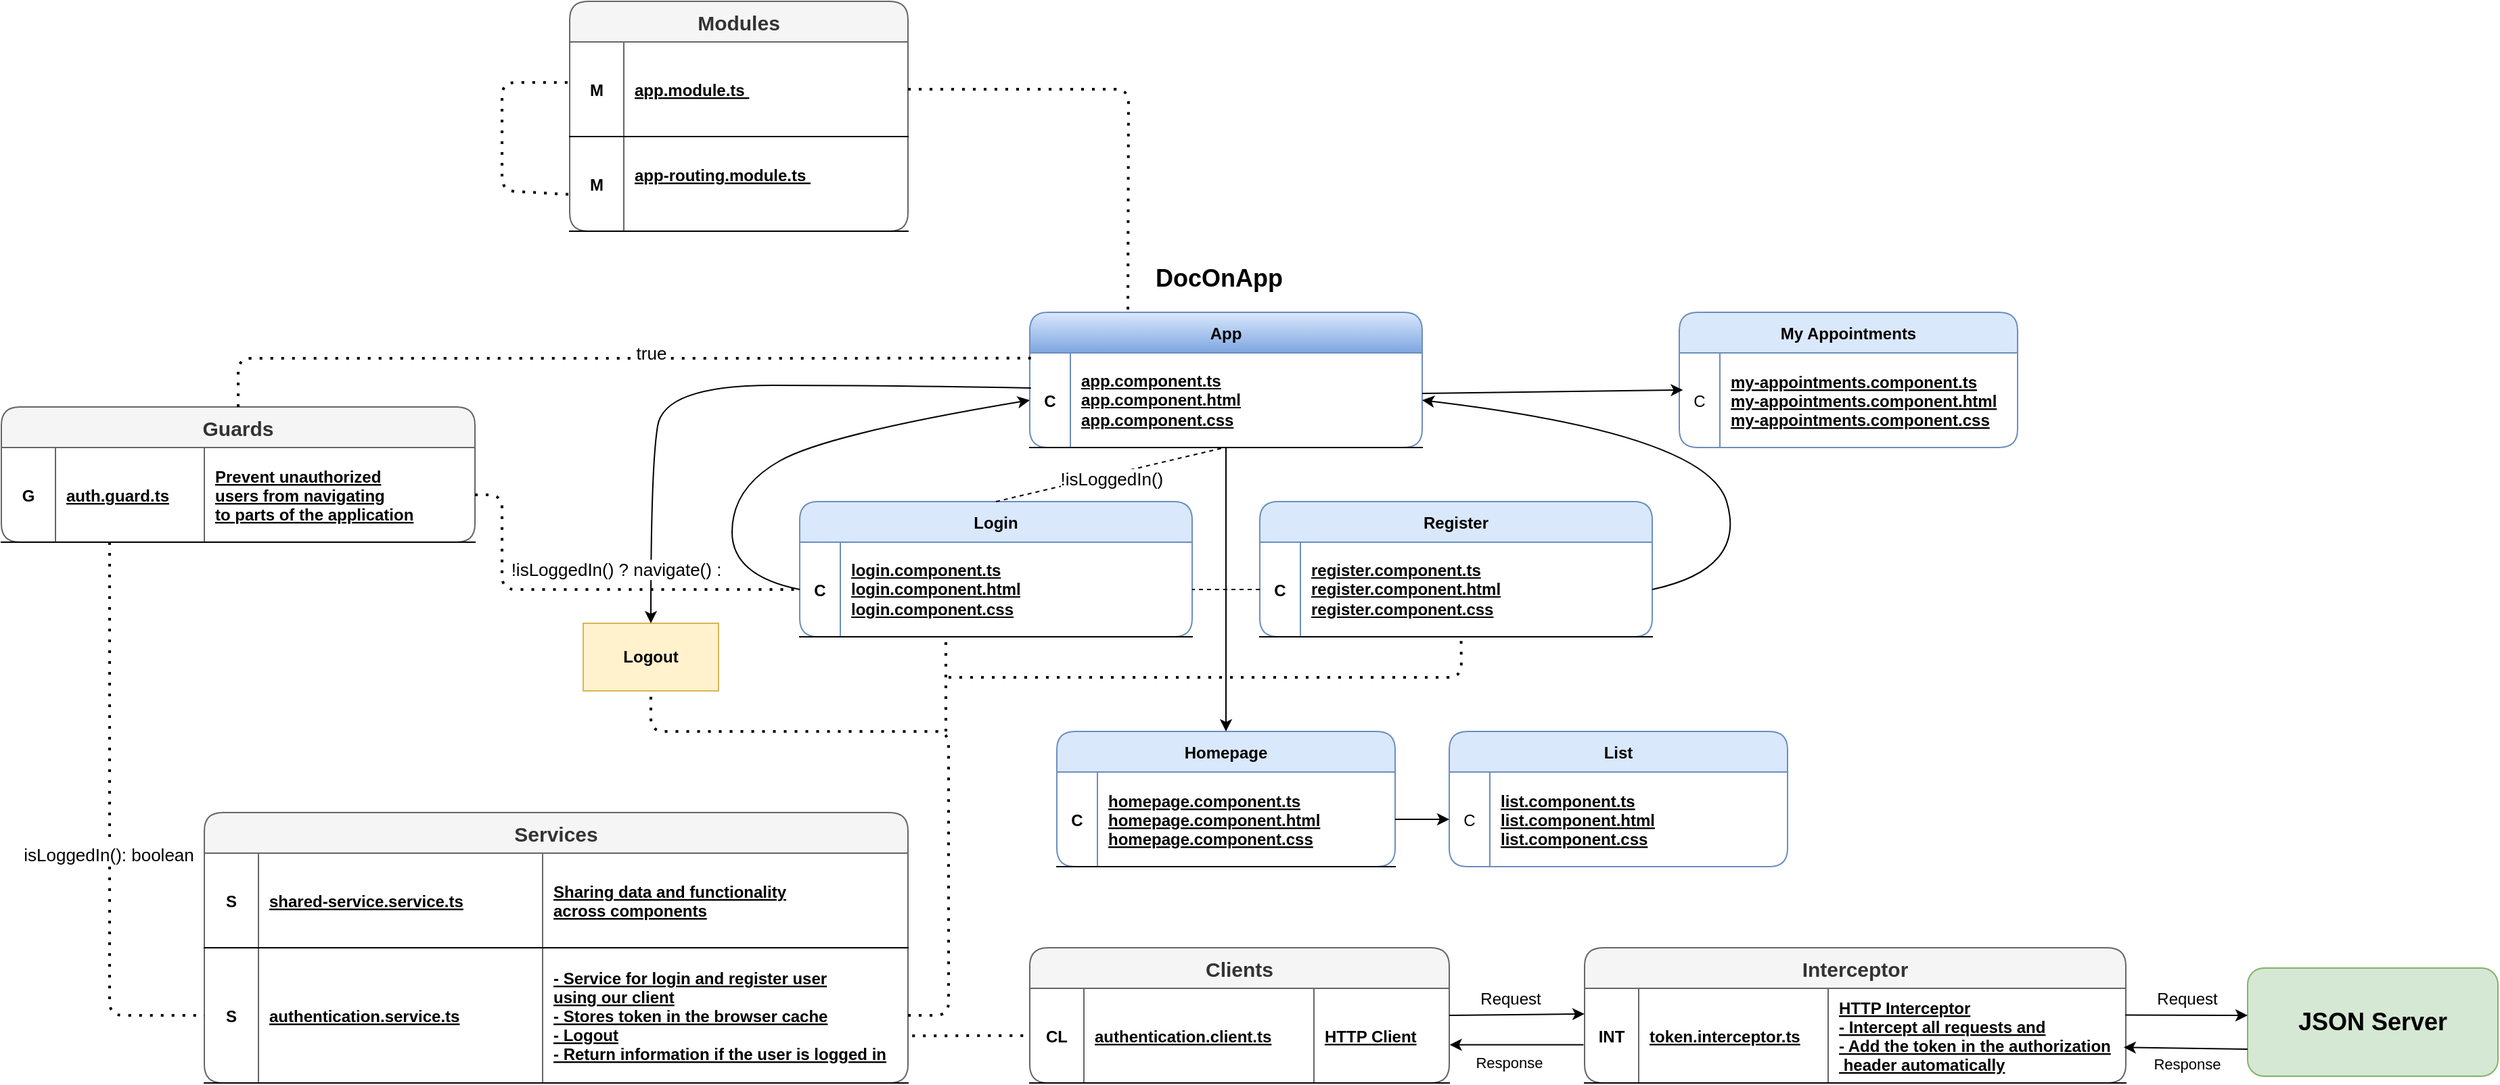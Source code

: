 <mxfile version="21.7.0" type="device">
  <diagram id="R2lEEEUBdFMjLlhIrx00" name="Page-1">
    <mxGraphModel dx="3857" dy="2229" grid="1" gridSize="10" guides="1" tooltips="1" connect="1" arrows="1" fold="1" page="1" pageScale="1" pageWidth="850" pageHeight="1100" math="0" shadow="0" extFonts="Permanent Marker^https://fonts.googleapis.com/css?family=Permanent+Marker">
      <root>
        <mxCell id="0" />
        <mxCell id="1" parent="0" />
        <mxCell id="C-vyLk0tnHw3VtMMgP7b-2" value="Homepage" style="shape=table;startSize=30;container=1;collapsible=1;childLayout=tableLayout;fixedRows=1;rowLines=0;fontStyle=1;align=center;resizeLast=1;rounded=1;fillColor=#dae8fc;strokeColor=#6c8ebf;" parent="1" vertex="1">
          <mxGeometry x="-260" y="360" width="250" height="100" as="geometry" />
        </mxCell>
        <mxCell id="C-vyLk0tnHw3VtMMgP7b-3" value="" style="shape=partialRectangle;collapsible=0;dropTarget=0;pointerEvents=0;fillColor=none;points=[[0,0.5],[1,0.5]];portConstraint=eastwest;top=0;left=0;right=0;bottom=1;" parent="C-vyLk0tnHw3VtMMgP7b-2" vertex="1">
          <mxGeometry y="30" width="250" height="70" as="geometry" />
        </mxCell>
        <mxCell id="C-vyLk0tnHw3VtMMgP7b-4" value="C" style="shape=partialRectangle;overflow=hidden;connectable=0;fillColor=none;top=0;left=0;bottom=0;right=0;fontStyle=1;" parent="C-vyLk0tnHw3VtMMgP7b-3" vertex="1">
          <mxGeometry width="30" height="70" as="geometry">
            <mxRectangle width="30" height="70" as="alternateBounds" />
          </mxGeometry>
        </mxCell>
        <mxCell id="C-vyLk0tnHw3VtMMgP7b-5" value="homepage.component.ts&#xa;homepage.component.html&#xa;homepage.component.css" style="shape=partialRectangle;overflow=hidden;connectable=0;fillColor=none;top=0;left=0;bottom=0;right=0;align=left;spacingLeft=6;fontStyle=5;" parent="C-vyLk0tnHw3VtMMgP7b-3" vertex="1">
          <mxGeometry x="30" width="220" height="70" as="geometry">
            <mxRectangle width="220" height="70" as="alternateBounds" />
          </mxGeometry>
        </mxCell>
        <mxCell id="C-vyLk0tnHw3VtMMgP7b-13" value="List" style="shape=table;startSize=30;container=1;collapsible=1;childLayout=tableLayout;fixedRows=1;rowLines=0;fontStyle=1;align=center;resizeLast=1;fillColor=#dae8fc;strokeColor=#6c8ebf;rounded=1;shadow=0;" parent="1" vertex="1">
          <mxGeometry x="30" y="360" width="250" height="100" as="geometry">
            <mxRectangle x="450" y="310" width="100" height="30" as="alternateBounds" />
          </mxGeometry>
        </mxCell>
        <mxCell id="C-vyLk0tnHw3VtMMgP7b-17" value="" style="shape=partialRectangle;collapsible=0;dropTarget=0;pointerEvents=0;fillColor=none;points=[[0,0.5],[1,0.5]];portConstraint=eastwest;top=0;left=0;right=0;bottom=0;" parent="C-vyLk0tnHw3VtMMgP7b-13" vertex="1">
          <mxGeometry y="30" width="250" height="70" as="geometry" />
        </mxCell>
        <mxCell id="C-vyLk0tnHw3VtMMgP7b-18" value="C" style="shape=partialRectangle;overflow=hidden;connectable=0;fillColor=none;top=0;left=0;bottom=0;right=0;" parent="C-vyLk0tnHw3VtMMgP7b-17" vertex="1">
          <mxGeometry width="30" height="70" as="geometry">
            <mxRectangle width="30" height="70" as="alternateBounds" />
          </mxGeometry>
        </mxCell>
        <mxCell id="C-vyLk0tnHw3VtMMgP7b-19" value="list.component.ts&#xa;list.component.html&#xa;list.component.css" style="shape=partialRectangle;overflow=hidden;connectable=0;fillColor=none;top=0;left=0;bottom=0;right=0;align=left;spacingLeft=6;fontStyle=5" parent="C-vyLk0tnHw3VtMMgP7b-17" vertex="1">
          <mxGeometry x="30" width="220" height="70" as="geometry">
            <mxRectangle width="220" height="70" as="alternateBounds" />
          </mxGeometry>
        </mxCell>
        <mxCell id="C-vyLk0tnHw3VtMMgP7b-23" value="App" style="shape=table;startSize=30;container=1;collapsible=1;childLayout=tableLayout;fixedRows=1;rowLines=0;fontStyle=1;align=center;resizeLast=1;fillColor=#dae8fc;strokeColor=#6c8ebf;gradientColor=#7ea6e0;rounded=1;" parent="1" vertex="1">
          <mxGeometry x="-280" y="50" width="290" height="100" as="geometry" />
        </mxCell>
        <mxCell id="C-vyLk0tnHw3VtMMgP7b-24" value="" style="shape=partialRectangle;collapsible=0;dropTarget=0;pointerEvents=0;fillColor=none;points=[[0,0.5],[1,0.5]];portConstraint=eastwest;top=0;left=0;right=0;bottom=1;" parent="C-vyLk0tnHw3VtMMgP7b-23" vertex="1">
          <mxGeometry y="30" width="290" height="70" as="geometry" />
        </mxCell>
        <mxCell id="C-vyLk0tnHw3VtMMgP7b-25" value="C" style="shape=partialRectangle;overflow=hidden;connectable=0;fillColor=none;top=0;left=0;bottom=0;right=0;fontStyle=1;" parent="C-vyLk0tnHw3VtMMgP7b-24" vertex="1">
          <mxGeometry width="30" height="70" as="geometry">
            <mxRectangle width="30" height="70" as="alternateBounds" />
          </mxGeometry>
        </mxCell>
        <mxCell id="C-vyLk0tnHw3VtMMgP7b-26" value="app.component.ts&#xa;app.component.html&#xa;app.component.css" style="shape=partialRectangle;overflow=hidden;connectable=0;fillColor=none;top=0;left=0;bottom=0;right=0;align=left;spacingLeft=6;fontStyle=5;whiteSpace=wrap;" parent="C-vyLk0tnHw3VtMMgP7b-24" vertex="1">
          <mxGeometry x="30" width="260" height="70" as="geometry">
            <mxRectangle width="260" height="70" as="alternateBounds" />
          </mxGeometry>
        </mxCell>
        <mxCell id="QhxxG9CqENZ8epfjM0sP-1" value="Login" style="shape=table;startSize=30;container=1;collapsible=1;childLayout=tableLayout;fixedRows=1;rowLines=0;fontStyle=1;align=center;resizeLast=1;fillColor=#dae8fc;strokeColor=#6c8ebf;rounded=1;" vertex="1" parent="1">
          <mxGeometry x="-450" y="190" width="290" height="100" as="geometry" />
        </mxCell>
        <mxCell id="QhxxG9CqENZ8epfjM0sP-2" value="" style="shape=partialRectangle;collapsible=0;dropTarget=0;pointerEvents=0;fillColor=none;points=[[0,0.5],[1,0.5]];portConstraint=eastwest;top=0;left=0;right=0;bottom=1;" vertex="1" parent="QhxxG9CqENZ8epfjM0sP-1">
          <mxGeometry y="30" width="290" height="70" as="geometry" />
        </mxCell>
        <mxCell id="QhxxG9CqENZ8epfjM0sP-3" value="C" style="shape=partialRectangle;overflow=hidden;connectable=0;fillColor=none;top=0;left=0;bottom=0;right=0;fontStyle=1;" vertex="1" parent="QhxxG9CqENZ8epfjM0sP-2">
          <mxGeometry width="30" height="70" as="geometry">
            <mxRectangle width="30" height="70" as="alternateBounds" />
          </mxGeometry>
        </mxCell>
        <mxCell id="QhxxG9CqENZ8epfjM0sP-4" value="login.component.ts&#xa;login.component.html&#xa;login.component.css" style="shape=partialRectangle;overflow=hidden;connectable=0;fillColor=none;top=0;left=0;bottom=0;right=0;align=left;spacingLeft=6;fontStyle=5;whiteSpace=wrap;" vertex="1" parent="QhxxG9CqENZ8epfjM0sP-2">
          <mxGeometry x="30" width="260" height="70" as="geometry">
            <mxRectangle width="260" height="70" as="alternateBounds" />
          </mxGeometry>
        </mxCell>
        <mxCell id="QhxxG9CqENZ8epfjM0sP-5" value="Register" style="shape=table;startSize=30;container=1;collapsible=1;childLayout=tableLayout;fixedRows=1;rowLines=0;fontStyle=1;align=center;resizeLast=1;rounded=1;fillColor=#dae8fc;strokeColor=#6c8ebf;" vertex="1" parent="1">
          <mxGeometry x="-110" y="190" width="290" height="100" as="geometry" />
        </mxCell>
        <mxCell id="QhxxG9CqENZ8epfjM0sP-6" value="" style="shape=partialRectangle;collapsible=0;dropTarget=0;pointerEvents=0;fillColor=none;points=[[0,0.5],[1,0.5]];portConstraint=eastwest;top=0;left=0;right=0;bottom=1;" vertex="1" parent="QhxxG9CqENZ8epfjM0sP-5">
          <mxGeometry y="30" width="290" height="70" as="geometry" />
        </mxCell>
        <mxCell id="QhxxG9CqENZ8epfjM0sP-7" value="C" style="shape=partialRectangle;overflow=hidden;connectable=0;fillColor=none;top=0;left=0;bottom=0;right=0;fontStyle=1;" vertex="1" parent="QhxxG9CqENZ8epfjM0sP-6">
          <mxGeometry width="30" height="70" as="geometry">
            <mxRectangle width="30" height="70" as="alternateBounds" />
          </mxGeometry>
        </mxCell>
        <mxCell id="QhxxG9CqENZ8epfjM0sP-8" value="register.component.ts&#xa;register.component.html&#xa;register.component.css" style="shape=partialRectangle;overflow=hidden;connectable=0;fillColor=none;top=0;left=0;bottom=0;right=0;align=left;spacingLeft=6;fontStyle=5;whiteSpace=wrap;" vertex="1" parent="QhxxG9CqENZ8epfjM0sP-6">
          <mxGeometry x="30" width="260" height="70" as="geometry">
            <mxRectangle width="260" height="70" as="alternateBounds" />
          </mxGeometry>
        </mxCell>
        <mxCell id="QhxxG9CqENZ8epfjM0sP-26" style="edgeStyle=orthogonalEdgeStyle;rounded=0;orthogonalLoop=1;jettySize=auto;html=1;exitX=1;exitY=0.5;exitDx=0;exitDy=0;" edge="1" parent="QhxxG9CqENZ8epfjM0sP-5" source="QhxxG9CqENZ8epfjM0sP-6" target="QhxxG9CqENZ8epfjM0sP-6">
          <mxGeometry relative="1" as="geometry" />
        </mxCell>
        <mxCell id="QhxxG9CqENZ8epfjM0sP-10" value="&lt;h2&gt;DocOnApp&lt;/h2&gt;" style="text;html=1;strokeColor=none;fillColor=none;align=center;verticalAlign=middle;whiteSpace=wrap;rounded=0;" vertex="1" parent="1">
          <mxGeometry x="-170" y="10" width="60" height="30" as="geometry" />
        </mxCell>
        <mxCell id="QhxxG9CqENZ8epfjM0sP-22" value="" style="endArrow=none;dashed=1;html=1;rounded=0;entryX=0.497;entryY=1;entryDx=0;entryDy=0;entryPerimeter=0;exitX=0.5;exitY=0;exitDx=0;exitDy=0;" edge="1" parent="1" source="QhxxG9CqENZ8epfjM0sP-1" target="C-vyLk0tnHw3VtMMgP7b-24">
          <mxGeometry width="50" height="50" relative="1" as="geometry">
            <mxPoint x="-130" y="420" as="sourcePoint" />
            <mxPoint x="-80" y="370" as="targetPoint" />
          </mxGeometry>
        </mxCell>
        <mxCell id="QhxxG9CqENZ8epfjM0sP-113" value="&lt;font style=&quot;font-size: 13px;&quot;&gt;!isLoggedIn()&amp;nbsp;&lt;/font&gt;" style="edgeLabel;html=1;align=center;verticalAlign=middle;resizable=0;points=[];" vertex="1" connectable="0" parent="QhxxG9CqENZ8epfjM0sP-22">
          <mxGeometry x="0.013" y="-3" relative="1" as="geometry">
            <mxPoint as="offset" />
          </mxGeometry>
        </mxCell>
        <mxCell id="QhxxG9CqENZ8epfjM0sP-23" value="" style="endArrow=none;dashed=1;html=1;rounded=0;entryX=1;entryY=0.5;entryDx=0;entryDy=0;exitX=0;exitY=0.5;exitDx=0;exitDy=0;" edge="1" parent="1" source="QhxxG9CqENZ8epfjM0sP-6" target="QhxxG9CqENZ8epfjM0sP-2">
          <mxGeometry width="50" height="50" relative="1" as="geometry">
            <mxPoint x="-130" y="420" as="sourcePoint" />
            <mxPoint x="-80" y="370" as="targetPoint" />
          </mxGeometry>
        </mxCell>
        <mxCell id="QhxxG9CqENZ8epfjM0sP-25" value="" style="curved=1;endArrow=classic;html=1;rounded=0;entryX=1;entryY=0.5;entryDx=0;entryDy=0;exitX=1;exitY=0.5;exitDx=0;exitDy=0;" edge="1" parent="1" source="QhxxG9CqENZ8epfjM0sP-6" target="C-vyLk0tnHw3VtMMgP7b-24">
          <mxGeometry width="50" height="50" relative="1" as="geometry">
            <mxPoint x="230" y="250" as="sourcePoint" />
            <mxPoint x="280" y="200" as="targetPoint" />
            <Array as="points">
              <mxPoint x="250" y="240" />
              <mxPoint x="220" y="140" />
            </Array>
          </mxGeometry>
        </mxCell>
        <mxCell id="QhxxG9CqENZ8epfjM0sP-27" value="" style="curved=1;endArrow=classic;html=1;rounded=0;entryX=0;entryY=0.5;entryDx=0;entryDy=0;exitX=0;exitY=0.5;exitDx=0;exitDy=0;" edge="1" parent="1" source="QhxxG9CqENZ8epfjM0sP-2" target="C-vyLk0tnHw3VtMMgP7b-24">
          <mxGeometry width="50" height="50" relative="1" as="geometry">
            <mxPoint x="-450" y="250" as="sourcePoint" />
            <mxPoint x="-230" y="110" as="targetPoint" />
            <Array as="points">
              <mxPoint x="-500" y="245" />
              <mxPoint x="-500" y="180" />
              <mxPoint x="-430" y="140" />
            </Array>
          </mxGeometry>
        </mxCell>
        <mxCell id="QhxxG9CqENZ8epfjM0sP-28" value="" style="curved=1;endArrow=classic;html=1;rounded=0;entryX=0.5;entryY=0;entryDx=0;entryDy=0;" edge="1" parent="1" source="C-vyLk0tnHw3VtMMgP7b-24" target="C-vyLk0tnHw3VtMMgP7b-2">
          <mxGeometry width="50" height="50" relative="1" as="geometry">
            <mxPoint x="-130" y="420" as="sourcePoint" />
            <mxPoint x="-80" y="370" as="targetPoint" />
            <Array as="points">
              <mxPoint x="-135" y="230" />
            </Array>
          </mxGeometry>
        </mxCell>
        <mxCell id="QhxxG9CqENZ8epfjM0sP-29" value="" style="endArrow=classic;html=1;rounded=0;entryX=0;entryY=0.5;entryDx=0;entryDy=0;exitX=1;exitY=0.5;exitDx=0;exitDy=0;" edge="1" parent="1" source="C-vyLk0tnHw3VtMMgP7b-3" target="C-vyLk0tnHw3VtMMgP7b-17">
          <mxGeometry width="50" height="50" relative="1" as="geometry">
            <mxPoint x="-130" y="460" as="sourcePoint" />
            <mxPoint x="-80" y="410" as="targetPoint" />
          </mxGeometry>
        </mxCell>
        <mxCell id="QhxxG9CqENZ8epfjM0sP-31" value="Modules" style="shape=table;startSize=30;container=1;collapsible=1;childLayout=tableLayout;fixedRows=1;rowLines=0;fontStyle=1;align=center;resizeLast=1;fontSize=15;movable=1;resizable=1;rotatable=1;deletable=1;editable=1;locked=0;connectable=1;fillColor=#f5f5f5;strokeColor=#666666;rounded=1;fontColor=#333333;" vertex="1" parent="1">
          <mxGeometry x="-620" y="-180" width="250" height="170" as="geometry" />
        </mxCell>
        <mxCell id="QhxxG9CqENZ8epfjM0sP-32" value="" style="shape=partialRectangle;collapsible=0;dropTarget=0;pointerEvents=0;fillColor=none;points=[[0,0.5],[1,0.5]];portConstraint=eastwest;top=0;left=0;right=0;bottom=1;" vertex="1" parent="QhxxG9CqENZ8epfjM0sP-31">
          <mxGeometry y="30" width="250" height="70" as="geometry" />
        </mxCell>
        <mxCell id="QhxxG9CqENZ8epfjM0sP-33" value="M" style="shape=partialRectangle;overflow=hidden;connectable=0;fillColor=none;top=0;left=0;bottom=0;right=0;fontStyle=1;" vertex="1" parent="QhxxG9CqENZ8epfjM0sP-32">
          <mxGeometry width="40" height="70" as="geometry">
            <mxRectangle width="40" height="70" as="alternateBounds" />
          </mxGeometry>
        </mxCell>
        <mxCell id="QhxxG9CqENZ8epfjM0sP-34" value="app.module.ts " style="shape=partialRectangle;overflow=hidden;connectable=0;fillColor=none;top=0;left=0;bottom=0;right=0;align=left;spacingLeft=6;fontStyle=5;" vertex="1" parent="QhxxG9CqENZ8epfjM0sP-32">
          <mxGeometry x="40" width="210" height="70" as="geometry">
            <mxRectangle width="210" height="70" as="alternateBounds" />
          </mxGeometry>
        </mxCell>
        <mxCell id="QhxxG9CqENZ8epfjM0sP-39" style="shape=partialRectangle;collapsible=0;dropTarget=0;pointerEvents=0;fillColor=none;points=[[0,0.5],[1,0.5]];portConstraint=eastwest;top=0;left=0;right=0;bottom=1;" vertex="1" parent="QhxxG9CqENZ8epfjM0sP-31">
          <mxGeometry y="100" width="250" height="70" as="geometry" />
        </mxCell>
        <mxCell id="QhxxG9CqENZ8epfjM0sP-40" value="M" style="shape=partialRectangle;overflow=hidden;connectable=0;fillColor=none;top=0;left=0;bottom=0;right=0;fontStyle=1;" vertex="1" parent="QhxxG9CqENZ8epfjM0sP-39">
          <mxGeometry width="40" height="70" as="geometry">
            <mxRectangle width="40" height="70" as="alternateBounds" />
          </mxGeometry>
        </mxCell>
        <mxCell id="QhxxG9CqENZ8epfjM0sP-41" value="app-routing.module.ts &#xa;" style="shape=partialRectangle;overflow=hidden;connectable=0;fillColor=none;top=0;left=0;bottom=0;right=0;align=left;spacingLeft=6;fontStyle=5;" vertex="1" parent="QhxxG9CqENZ8epfjM0sP-39">
          <mxGeometry x="40" width="210" height="70" as="geometry">
            <mxRectangle width="210" height="70" as="alternateBounds" />
          </mxGeometry>
        </mxCell>
        <mxCell id="QhxxG9CqENZ8epfjM0sP-45" value="Services" style="shape=table;startSize=30;container=1;collapsible=1;childLayout=tableLayout;fixedRows=1;rowLines=0;fontStyle=1;align=center;resizeLast=1;fontSize=15;movable=1;resizable=1;rotatable=1;deletable=1;editable=1;locked=0;connectable=1;rounded=1;fillColor=#f5f5f5;strokeColor=#666666;fontColor=#333333;" vertex="1" parent="1">
          <mxGeometry x="-890" y="420" width="520" height="200" as="geometry" />
        </mxCell>
        <mxCell id="QhxxG9CqENZ8epfjM0sP-46" value="" style="shape=partialRectangle;collapsible=0;dropTarget=0;pointerEvents=0;fillColor=none;points=[[0,0.5],[1,0.5]];portConstraint=eastwest;top=0;left=0;right=0;bottom=1;" vertex="1" parent="QhxxG9CqENZ8epfjM0sP-45">
          <mxGeometry y="30" width="520" height="70" as="geometry" />
        </mxCell>
        <mxCell id="QhxxG9CqENZ8epfjM0sP-47" value="S" style="shape=partialRectangle;overflow=hidden;connectable=0;fillColor=none;top=0;left=0;bottom=0;right=0;fontStyle=1;" vertex="1" parent="QhxxG9CqENZ8epfjM0sP-46">
          <mxGeometry width="40" height="70" as="geometry">
            <mxRectangle width="40" height="70" as="alternateBounds" />
          </mxGeometry>
        </mxCell>
        <mxCell id="QhxxG9CqENZ8epfjM0sP-48" value="shared-service.service.ts" style="shape=partialRectangle;overflow=hidden;connectable=0;fillColor=none;top=0;left=0;bottom=0;right=0;align=left;spacingLeft=6;fontStyle=5;" vertex="1" parent="QhxxG9CqENZ8epfjM0sP-46">
          <mxGeometry x="40" width="210" height="70" as="geometry">
            <mxRectangle width="210" height="70" as="alternateBounds" />
          </mxGeometry>
        </mxCell>
        <mxCell id="QhxxG9CqENZ8epfjM0sP-84" value="Sharing data and functionality&#xa;across components" style="shape=partialRectangle;overflow=hidden;connectable=0;fillColor=none;top=0;left=0;bottom=0;right=0;align=left;spacingLeft=6;fontStyle=5;" vertex="1" parent="QhxxG9CqENZ8epfjM0sP-46">
          <mxGeometry x="250" width="270" height="70" as="geometry">
            <mxRectangle width="270" height="70" as="alternateBounds" />
          </mxGeometry>
        </mxCell>
        <mxCell id="QhxxG9CqENZ8epfjM0sP-49" style="shape=partialRectangle;collapsible=0;dropTarget=0;pointerEvents=0;fillColor=none;points=[[0,0.5],[1,0.5]];portConstraint=eastwest;top=0;left=0;right=0;bottom=1;" vertex="1" parent="QhxxG9CqENZ8epfjM0sP-45">
          <mxGeometry y="100" width="520" height="100" as="geometry" />
        </mxCell>
        <mxCell id="QhxxG9CqENZ8epfjM0sP-50" value="S" style="shape=partialRectangle;overflow=hidden;connectable=0;fillColor=none;top=0;left=0;bottom=0;right=0;fontStyle=1;" vertex="1" parent="QhxxG9CqENZ8epfjM0sP-49">
          <mxGeometry width="40" height="100" as="geometry">
            <mxRectangle width="40" height="100" as="alternateBounds" />
          </mxGeometry>
        </mxCell>
        <mxCell id="QhxxG9CqENZ8epfjM0sP-51" value="authentication.service.ts" style="shape=partialRectangle;overflow=hidden;connectable=0;fillColor=none;top=0;left=0;bottom=0;right=0;align=left;spacingLeft=6;fontStyle=5;" vertex="1" parent="QhxxG9CqENZ8epfjM0sP-49">
          <mxGeometry x="40" width="210" height="100" as="geometry">
            <mxRectangle width="210" height="100" as="alternateBounds" />
          </mxGeometry>
        </mxCell>
        <mxCell id="QhxxG9CqENZ8epfjM0sP-85" value="- Service for login and register user&#xa;using our client&#xa;- Stores token in the browser cache&#xa;- Logout&#xa;- Return information if the user is logged in" style="shape=partialRectangle;overflow=hidden;connectable=0;fillColor=none;top=0;left=0;bottom=0;right=0;align=left;spacingLeft=6;fontStyle=5;" vertex="1" parent="QhxxG9CqENZ8epfjM0sP-49">
          <mxGeometry x="250" width="270" height="100" as="geometry">
            <mxRectangle width="270" height="100" as="alternateBounds" />
          </mxGeometry>
        </mxCell>
        <mxCell id="QhxxG9CqENZ8epfjM0sP-52" value="Guards" style="shape=table;startSize=30;container=1;collapsible=1;childLayout=tableLayout;fixedRows=1;rowLines=0;fontStyle=1;align=center;resizeLast=1;fontSize=15;movable=1;resizable=1;rotatable=1;deletable=1;editable=1;locked=0;connectable=1;fillColor=#f5f5f5;fontColor=#333333;strokeColor=#666666;rounded=1;" vertex="1" parent="1">
          <mxGeometry x="-1040" y="120" width="350" height="100" as="geometry" />
        </mxCell>
        <mxCell id="QhxxG9CqENZ8epfjM0sP-53" value="" style="shape=partialRectangle;collapsible=0;dropTarget=0;pointerEvents=0;fillColor=none;points=[[0,0.5],[1,0.5]];portConstraint=eastwest;top=0;left=0;right=0;bottom=1;" vertex="1" parent="QhxxG9CqENZ8epfjM0sP-52">
          <mxGeometry y="30" width="350" height="70" as="geometry" />
        </mxCell>
        <mxCell id="QhxxG9CqENZ8epfjM0sP-54" value="G" style="shape=partialRectangle;overflow=hidden;connectable=0;fillColor=none;top=0;left=0;bottom=0;right=0;fontStyle=1;" vertex="1" parent="QhxxG9CqENZ8epfjM0sP-53">
          <mxGeometry width="40" height="70" as="geometry">
            <mxRectangle width="40" height="70" as="alternateBounds" />
          </mxGeometry>
        </mxCell>
        <mxCell id="QhxxG9CqENZ8epfjM0sP-55" value="auth.guard.ts" style="shape=partialRectangle;overflow=hidden;connectable=0;fillColor=none;top=0;left=0;bottom=0;right=0;align=left;spacingLeft=6;fontStyle=5;" vertex="1" parent="QhxxG9CqENZ8epfjM0sP-53">
          <mxGeometry x="40" width="110" height="70" as="geometry">
            <mxRectangle width="110" height="70" as="alternateBounds" />
          </mxGeometry>
        </mxCell>
        <mxCell id="QhxxG9CqENZ8epfjM0sP-87" value="Prevent unauthorized&#xa;users from navigating&#xa;to parts of the application" style="shape=partialRectangle;overflow=hidden;connectable=0;fillColor=none;top=0;left=0;bottom=0;right=0;align=left;spacingLeft=6;fontStyle=5;" vertex="1" parent="QhxxG9CqENZ8epfjM0sP-53">
          <mxGeometry x="150" width="200" height="70" as="geometry">
            <mxRectangle width="200" height="70" as="alternateBounds" />
          </mxGeometry>
        </mxCell>
        <mxCell id="QhxxG9CqENZ8epfjM0sP-59" value="Clients" style="shape=table;startSize=30;container=1;collapsible=1;childLayout=tableLayout;fixedRows=1;rowLines=0;fontStyle=1;align=center;resizeLast=1;fontSize=15;movable=1;resizable=1;rotatable=1;deletable=1;editable=1;locked=0;connectable=1;rounded=1;fillColor=#f5f5f5;fontColor=#333333;strokeColor=#666666;" vertex="1" parent="1">
          <mxGeometry x="-280" y="520" width="310" height="100" as="geometry" />
        </mxCell>
        <mxCell id="QhxxG9CqENZ8epfjM0sP-60" value="" style="shape=partialRectangle;collapsible=0;dropTarget=0;pointerEvents=0;fillColor=none;points=[[0,0.5],[1,0.5]];portConstraint=eastwest;top=0;left=0;right=0;bottom=1;" vertex="1" parent="QhxxG9CqENZ8epfjM0sP-59">
          <mxGeometry y="30" width="310" height="70" as="geometry" />
        </mxCell>
        <mxCell id="QhxxG9CqENZ8epfjM0sP-61" value="CL" style="shape=partialRectangle;overflow=hidden;connectable=0;fillColor=none;top=0;left=0;bottom=0;right=0;fontStyle=1;" vertex="1" parent="QhxxG9CqENZ8epfjM0sP-60">
          <mxGeometry width="40" height="70" as="geometry">
            <mxRectangle width="40" height="70" as="alternateBounds" />
          </mxGeometry>
        </mxCell>
        <mxCell id="QhxxG9CqENZ8epfjM0sP-62" value="authentication.client.ts" style="shape=partialRectangle;overflow=hidden;connectable=0;fillColor=none;top=0;left=0;bottom=0;right=0;align=left;spacingLeft=6;fontStyle=5;" vertex="1" parent="QhxxG9CqENZ8epfjM0sP-60">
          <mxGeometry x="40" width="170" height="70" as="geometry">
            <mxRectangle width="170" height="70" as="alternateBounds" />
          </mxGeometry>
        </mxCell>
        <mxCell id="QhxxG9CqENZ8epfjM0sP-95" value="HTTP Client" style="shape=partialRectangle;overflow=hidden;connectable=0;fillColor=none;top=0;left=0;bottom=0;right=0;align=left;spacingLeft=6;fontStyle=5;" vertex="1" parent="QhxxG9CqENZ8epfjM0sP-60">
          <mxGeometry x="210" width="100" height="70" as="geometry">
            <mxRectangle width="100" height="70" as="alternateBounds" />
          </mxGeometry>
        </mxCell>
        <mxCell id="QhxxG9CqENZ8epfjM0sP-66" value="Interceptor" style="shape=table;startSize=30;container=1;collapsible=1;childLayout=tableLayout;fixedRows=1;rowLines=0;fontStyle=1;align=center;resizeLast=1;fontSize=15;movable=1;resizable=1;rotatable=1;deletable=1;editable=1;locked=0;connectable=1;fillColor=#f5f5f5;fontColor=#333333;strokeColor=#666666;rounded=1;" vertex="1" parent="1">
          <mxGeometry x="130" y="520" width="400" height="100" as="geometry" />
        </mxCell>
        <mxCell id="QhxxG9CqENZ8epfjM0sP-67" value="" style="shape=partialRectangle;collapsible=0;dropTarget=0;pointerEvents=0;fillColor=none;points=[[0,0.5],[1,0.5]];portConstraint=eastwest;top=0;left=0;right=0;bottom=1;" vertex="1" parent="QhxxG9CqENZ8epfjM0sP-66">
          <mxGeometry y="30" width="400" height="70" as="geometry" />
        </mxCell>
        <mxCell id="QhxxG9CqENZ8epfjM0sP-68" value="INT" style="shape=partialRectangle;overflow=hidden;connectable=0;fillColor=none;top=0;left=0;bottom=0;right=0;fontStyle=1;" vertex="1" parent="QhxxG9CqENZ8epfjM0sP-67">
          <mxGeometry width="40" height="70" as="geometry">
            <mxRectangle width="40" height="70" as="alternateBounds" />
          </mxGeometry>
        </mxCell>
        <mxCell id="QhxxG9CqENZ8epfjM0sP-69" value="token.interceptor.ts" style="shape=partialRectangle;overflow=hidden;connectable=0;fillColor=none;top=0;left=0;bottom=0;right=0;align=left;spacingLeft=6;fontStyle=5;" vertex="1" parent="QhxxG9CqENZ8epfjM0sP-67">
          <mxGeometry x="40" width="140" height="70" as="geometry">
            <mxRectangle width="140" height="70" as="alternateBounds" />
          </mxGeometry>
        </mxCell>
        <mxCell id="QhxxG9CqENZ8epfjM0sP-106" value="HTTP Interceptor&#xa;- Intercept all requests and &#xa;- Add the token in the authorization&#xa; header automatically" style="shape=partialRectangle;overflow=hidden;connectable=0;fillColor=none;top=0;left=0;bottom=0;right=0;align=left;spacingLeft=6;fontStyle=5;" vertex="1" parent="QhxxG9CqENZ8epfjM0sP-67">
          <mxGeometry x="180" width="220" height="70" as="geometry">
            <mxRectangle width="220" height="70" as="alternateBounds" />
          </mxGeometry>
        </mxCell>
        <mxCell id="QhxxG9CqENZ8epfjM0sP-71" value="" style="group;fillColor=none;" vertex="1" connectable="0" parent="1">
          <mxGeometry x="620" y="535" width="185" height="80" as="geometry" />
        </mxCell>
        <mxCell id="QhxxG9CqENZ8epfjM0sP-70" value="" style="rounded=1;whiteSpace=wrap;html=1;fillColor=#d5e8d4;strokeColor=#82b366;" vertex="1" parent="QhxxG9CqENZ8epfjM0sP-71">
          <mxGeometry width="185" height="80" as="geometry" />
        </mxCell>
        <mxCell id="QhxxG9CqENZ8epfjM0sP-30" value="&lt;h2&gt;JSON Server&lt;/h2&gt;" style="text;html=1;align=center;verticalAlign=middle;resizable=0;points=[];autosize=1;strokeColor=none;fillColor=none;" vertex="1" parent="QhxxG9CqENZ8epfjM0sP-71">
          <mxGeometry x="27.495" y="10" width="130" height="60" as="geometry" />
        </mxCell>
        <mxCell id="QhxxG9CqENZ8epfjM0sP-72" value="My Appointments" style="shape=table;startSize=30;container=1;collapsible=1;childLayout=tableLayout;fixedRows=1;rowLines=0;fontStyle=1;align=center;resizeLast=1;fillColor=#dae8fc;strokeColor=#6c8ebf;rounded=1;" vertex="1" parent="1">
          <mxGeometry x="200" y="50" width="250" height="100" as="geometry">
            <mxRectangle x="450" y="310" width="100" height="30" as="alternateBounds" />
          </mxGeometry>
        </mxCell>
        <mxCell id="QhxxG9CqENZ8epfjM0sP-73" value="" style="shape=partialRectangle;collapsible=0;dropTarget=0;pointerEvents=0;fillColor=none;points=[[0,0.5],[1,0.5]];portConstraint=eastwest;top=0;left=0;right=0;bottom=0;" vertex="1" parent="QhxxG9CqENZ8epfjM0sP-72">
          <mxGeometry y="30" width="250" height="70" as="geometry" />
        </mxCell>
        <mxCell id="QhxxG9CqENZ8epfjM0sP-74" value="C" style="shape=partialRectangle;overflow=hidden;connectable=0;fillColor=none;top=0;left=0;bottom=0;right=0;" vertex="1" parent="QhxxG9CqENZ8epfjM0sP-73">
          <mxGeometry width="30" height="70" as="geometry">
            <mxRectangle width="30" height="70" as="alternateBounds" />
          </mxGeometry>
        </mxCell>
        <mxCell id="QhxxG9CqENZ8epfjM0sP-75" value="my-appointments.component.ts&#xa;my-appointments.component.html&#xa;my-appointments.component.css" style="shape=partialRectangle;overflow=hidden;connectable=0;fillColor=none;top=0;left=0;bottom=0;right=0;align=left;spacingLeft=6;fontStyle=5" vertex="1" parent="QhxxG9CqENZ8epfjM0sP-73">
          <mxGeometry x="30" width="220" height="70" as="geometry">
            <mxRectangle width="220" height="70" as="alternateBounds" />
          </mxGeometry>
        </mxCell>
        <mxCell id="QhxxG9CqENZ8epfjM0sP-77" value="" style="endArrow=classic;html=1;rounded=0;exitX=1;exitY=0.5;exitDx=0;exitDy=0;entryX=0.011;entryY=0.392;entryDx=0;entryDy=0;entryPerimeter=0;" edge="1" parent="1" target="QhxxG9CqENZ8epfjM0sP-73">
          <mxGeometry width="50" height="50" relative="1" as="geometry">
            <mxPoint x="10" y="110" as="sourcePoint" />
            <mxPoint x="170" y="110" as="targetPoint" />
          </mxGeometry>
        </mxCell>
        <mxCell id="QhxxG9CqENZ8epfjM0sP-79" value="&lt;b&gt;Logout&lt;/b&gt;" style="rounded=0;whiteSpace=wrap;html=1;fillColor=#fff2cc;strokeColor=#d6b656;" vertex="1" parent="1">
          <mxGeometry x="-610" y="280" width="100" height="50" as="geometry" />
        </mxCell>
        <mxCell id="QhxxG9CqENZ8epfjM0sP-81" value="" style="curved=1;endArrow=classic;html=1;rounded=0;exitX=0.003;exitY=0.314;exitDx=0;exitDy=0;exitPerimeter=0;" edge="1" parent="1">
          <mxGeometry width="50" height="50" relative="1" as="geometry">
            <mxPoint x="-279.13" y="105.98" as="sourcePoint" />
            <mxPoint x="-560" y="280" as="targetPoint" />
            <Array as="points">
              <mxPoint x="-390" y="104" />
              <mxPoint x="-550" y="104" />
              <mxPoint x="-560" y="164" />
            </Array>
          </mxGeometry>
        </mxCell>
        <mxCell id="QhxxG9CqENZ8epfjM0sP-89" value="" style="endArrow=none;dashed=1;html=1;dashPattern=1 3;strokeWidth=2;rounded=1;entryX=0.5;entryY=1;entryDx=0;entryDy=0;exitX=1;exitY=0.5;exitDx=0;exitDy=0;" edge="1" parent="1" source="QhxxG9CqENZ8epfjM0sP-49" target="QhxxG9CqENZ8epfjM0sP-79">
          <mxGeometry width="50" height="50" relative="1" as="geometry">
            <mxPoint x="-330" y="360" as="sourcePoint" />
            <mxPoint x="-550" y="330" as="targetPoint" />
            <Array as="points">
              <mxPoint x="-340" y="570" />
              <mxPoint x="-340" y="360" />
              <mxPoint x="-560" y="360" />
            </Array>
          </mxGeometry>
        </mxCell>
        <mxCell id="QhxxG9CqENZ8epfjM0sP-90" value="" style="endArrow=none;dashed=1;html=1;dashPattern=1 3;strokeWidth=2;rounded=1;entryX=0;entryY=0.5;entryDx=0;entryDy=0;" edge="1" parent="1" target="QhxxG9CqENZ8epfjM0sP-49">
          <mxGeometry width="50" height="50" relative="1" as="geometry">
            <mxPoint x="-960" y="220" as="sourcePoint" />
            <mxPoint x="-950" y="525" as="targetPoint" />
            <Array as="points">
              <mxPoint x="-960" y="570" />
            </Array>
          </mxGeometry>
        </mxCell>
        <mxCell id="QhxxG9CqENZ8epfjM0sP-91" value="&lt;font style=&quot;font-size: 13px;&quot;&gt;isLoggedIn(): boolean&lt;/font&gt;" style="edgeLabel;html=1;align=center;verticalAlign=middle;resizable=0;points=[];" vertex="1" connectable="0" parent="QhxxG9CqENZ8epfjM0sP-90">
          <mxGeometry x="0.1" y="-1" relative="1" as="geometry">
            <mxPoint as="offset" />
          </mxGeometry>
        </mxCell>
        <mxCell id="QhxxG9CqENZ8epfjM0sP-92" value="" style="endArrow=none;dashed=1;html=1;dashPattern=1 3;strokeWidth=2;exitX=0.5;exitY=0;exitDx=0;exitDy=0;entryX=0.004;entryY=0.056;entryDx=0;entryDy=0;entryPerimeter=0;rounded=1;" edge="1" parent="1" source="QhxxG9CqENZ8epfjM0sP-52" target="C-vyLk0tnHw3VtMMgP7b-24">
          <mxGeometry width="50" height="50" relative="1" as="geometry">
            <mxPoint x="-250" y="440" as="sourcePoint" />
            <mxPoint x="-290" y="90" as="targetPoint" />
            <Array as="points">
              <mxPoint x="-865" y="84" />
            </Array>
          </mxGeometry>
        </mxCell>
        <mxCell id="QhxxG9CqENZ8epfjM0sP-93" value="&lt;font style=&quot;font-size: 13px;&quot;&gt;true&lt;/font&gt;" style="edgeLabel;html=1;align=center;verticalAlign=middle;resizable=0;points=[];" vertex="1" connectable="0" parent="QhxxG9CqENZ8epfjM0sP-92">
          <mxGeometry x="0.095" y="4" relative="1" as="geometry">
            <mxPoint as="offset" />
          </mxGeometry>
        </mxCell>
        <mxCell id="QhxxG9CqENZ8epfjM0sP-94" value="" style="endArrow=none;dashed=1;html=1;dashPattern=1 3;strokeWidth=2;rounded=0;exitX=1.006;exitY=0.651;exitDx=0;exitDy=0;exitPerimeter=0;entryX=0;entryY=0.5;entryDx=0;entryDy=0;" edge="1" parent="1" source="QhxxG9CqENZ8epfjM0sP-49" target="QhxxG9CqENZ8epfjM0sP-60">
          <mxGeometry width="50" height="50" relative="1" as="geometry">
            <mxPoint x="-250" y="550" as="sourcePoint" />
            <mxPoint x="-200" y="500" as="targetPoint" />
          </mxGeometry>
        </mxCell>
        <mxCell id="QhxxG9CqENZ8epfjM0sP-96" value="" style="endArrow=classic;html=1;rounded=0;entryX=0;entryY=0.271;entryDx=0;entryDy=0;entryPerimeter=0;" edge="1" parent="1" target="QhxxG9CqENZ8epfjM0sP-67">
          <mxGeometry width="50" height="50" relative="1" as="geometry">
            <mxPoint x="30" y="570" as="sourcePoint" />
            <mxPoint x="140" y="570" as="targetPoint" />
          </mxGeometry>
        </mxCell>
        <mxCell id="QhxxG9CqENZ8epfjM0sP-97" value="Request" style="text;html=1;align=center;verticalAlign=middle;resizable=0;points=[];autosize=1;strokeColor=none;fillColor=none;" vertex="1" parent="1">
          <mxGeometry x="40" y="543" width="70" height="30" as="geometry" />
        </mxCell>
        <mxCell id="QhxxG9CqENZ8epfjM0sP-98" value="" style="endArrow=classic;html=1;rounded=0;exitX=-0.002;exitY=0.597;exitDx=0;exitDy=0;entryX=1.001;entryY=0.597;entryDx=0;entryDy=0;entryPerimeter=0;exitPerimeter=0;" edge="1" parent="1" source="QhxxG9CqENZ8epfjM0sP-67" target="QhxxG9CqENZ8epfjM0sP-60">
          <mxGeometry width="50" height="50" relative="1" as="geometry">
            <mxPoint x="-250" y="550" as="sourcePoint" />
            <mxPoint x="-200" y="500" as="targetPoint" />
          </mxGeometry>
        </mxCell>
        <mxCell id="QhxxG9CqENZ8epfjM0sP-99" value="Response" style="edgeLabel;html=1;align=center;verticalAlign=middle;resizable=0;points=[];" vertex="1" connectable="0" parent="QhxxG9CqENZ8epfjM0sP-98">
          <mxGeometry x="-0.034" y="8" relative="1" as="geometry">
            <mxPoint x="-7" y="5" as="offset" />
          </mxGeometry>
        </mxCell>
        <mxCell id="QhxxG9CqENZ8epfjM0sP-102" value="" style="endArrow=classic;html=1;rounded=0;exitX=0.999;exitY=0.283;exitDx=0;exitDy=0;exitPerimeter=0;" edge="1" parent="1" source="QhxxG9CqENZ8epfjM0sP-67">
          <mxGeometry width="50" height="50" relative="1" as="geometry">
            <mxPoint x="590" y="563" as="sourcePoint" />
            <mxPoint x="620" y="570" as="targetPoint" />
          </mxGeometry>
        </mxCell>
        <mxCell id="QhxxG9CqENZ8epfjM0sP-103" value="Request" style="text;html=1;align=center;verticalAlign=middle;resizable=0;points=[];autosize=1;strokeColor=none;fillColor=none;" vertex="1" parent="1">
          <mxGeometry x="540" y="543" width="70" height="30" as="geometry" />
        </mxCell>
        <mxCell id="QhxxG9CqENZ8epfjM0sP-104" value="" style="endArrow=classic;html=1;rounded=0;exitX=0;exitY=0.75;exitDx=0;exitDy=0;entryX=0.996;entryY=0.624;entryDx=0;entryDy=0;entryPerimeter=0;" edge="1" parent="1" source="QhxxG9CqENZ8epfjM0sP-70" target="QhxxG9CqENZ8epfjM0sP-67">
          <mxGeometry width="50" height="50" relative="1" as="geometry">
            <mxPoint x="680" y="585" as="sourcePoint" />
            <mxPoint x="540" y="595" as="targetPoint" />
          </mxGeometry>
        </mxCell>
        <mxCell id="QhxxG9CqENZ8epfjM0sP-105" value="Response" style="edgeLabel;html=1;align=center;verticalAlign=middle;resizable=0;points=[];" vertex="1" connectable="0" parent="QhxxG9CqENZ8epfjM0sP-104">
          <mxGeometry x="-0.034" y="8" relative="1" as="geometry">
            <mxPoint x="-1" y="3" as="offset" />
          </mxGeometry>
        </mxCell>
        <mxCell id="QhxxG9CqENZ8epfjM0sP-111" value="" style="endArrow=none;dashed=1;html=1;dashPattern=1 3;strokeWidth=2;rounded=1;exitX=1;exitY=0.5;exitDx=0;exitDy=0;entryX=0.25;entryY=0;entryDx=0;entryDy=0;" edge="1" parent="1" source="QhxxG9CqENZ8epfjM0sP-32" target="C-vyLk0tnHw3VtMMgP7b-23">
          <mxGeometry width="50" height="50" relative="1" as="geometry">
            <mxPoint x="-610" y="290" as="sourcePoint" />
            <mxPoint x="-560" y="240" as="targetPoint" />
            <Array as="points">
              <mxPoint x="-207" y="-115" />
            </Array>
          </mxGeometry>
        </mxCell>
        <mxCell id="QhxxG9CqENZ8epfjM0sP-112" value="" style="endArrow=none;dashed=1;html=1;dashPattern=1 3;strokeWidth=2;rounded=1;exitX=-0.004;exitY=0.611;exitDx=0;exitDy=0;exitPerimeter=0;" edge="1" parent="1" source="QhxxG9CqENZ8epfjM0sP-39">
          <mxGeometry width="50" height="50" relative="1" as="geometry">
            <mxPoint x="-670" y="-70" as="sourcePoint" />
            <mxPoint x="-620" y="-120" as="targetPoint" />
            <Array as="points">
              <mxPoint x="-670" y="-40" />
              <mxPoint x="-670" y="-80" />
              <mxPoint x="-670" y="-120" />
            </Array>
          </mxGeometry>
        </mxCell>
        <mxCell id="QhxxG9CqENZ8epfjM0sP-116" value="" style="endArrow=none;dashed=1;html=1;dashPattern=1 3;strokeWidth=2;rounded=0;" edge="1" parent="1">
          <mxGeometry width="50" height="50" relative="1" as="geometry">
            <mxPoint x="-342" y="360" as="sourcePoint" />
            <mxPoint x="-342" y="290" as="targetPoint" />
          </mxGeometry>
        </mxCell>
        <mxCell id="QhxxG9CqENZ8epfjM0sP-117" value="" style="endArrow=none;dashed=1;html=1;dashPattern=1 3;strokeWidth=2;rounded=1;entryX=0.513;entryY=1.035;entryDx=0;entryDy=0;entryPerimeter=0;" edge="1" parent="1" target="QhxxG9CqENZ8epfjM0sP-6">
          <mxGeometry width="50" height="50" relative="1" as="geometry">
            <mxPoint x="-340" y="320" as="sourcePoint" />
            <mxPoint x="-220" y="180" as="targetPoint" />
            <Array as="points">
              <mxPoint x="39" y="320" />
            </Array>
          </mxGeometry>
        </mxCell>
        <mxCell id="QhxxG9CqENZ8epfjM0sP-118" value="" style="endArrow=none;dashed=1;html=1;dashPattern=1 3;strokeWidth=2;rounded=1;exitX=1;exitY=0.5;exitDx=0;exitDy=0;entryX=0;entryY=0.5;entryDx=0;entryDy=0;" edge="1" parent="1" source="QhxxG9CqENZ8epfjM0sP-53" target="QhxxG9CqENZ8epfjM0sP-2">
          <mxGeometry width="50" height="50" relative="1" as="geometry">
            <mxPoint x="-270" y="230" as="sourcePoint" />
            <mxPoint x="-220" y="180" as="targetPoint" />
            <Array as="points">
              <mxPoint x="-670" y="185" />
              <mxPoint x="-670" y="255" />
            </Array>
          </mxGeometry>
        </mxCell>
        <mxCell id="QhxxG9CqENZ8epfjM0sP-119" value="&lt;font style=&quot;font-size: 13px;&quot;&gt;!isLoggedIn() ? navigate() :&lt;/font&gt;" style="edgeLabel;html=1;align=center;verticalAlign=middle;resizable=0;points=[];" vertex="1" connectable="0" parent="QhxxG9CqENZ8epfjM0sP-118">
          <mxGeometry x="0.024" relative="1" as="geometry">
            <mxPoint x="15" y="-15" as="offset" />
          </mxGeometry>
        </mxCell>
      </root>
    </mxGraphModel>
  </diagram>
</mxfile>
